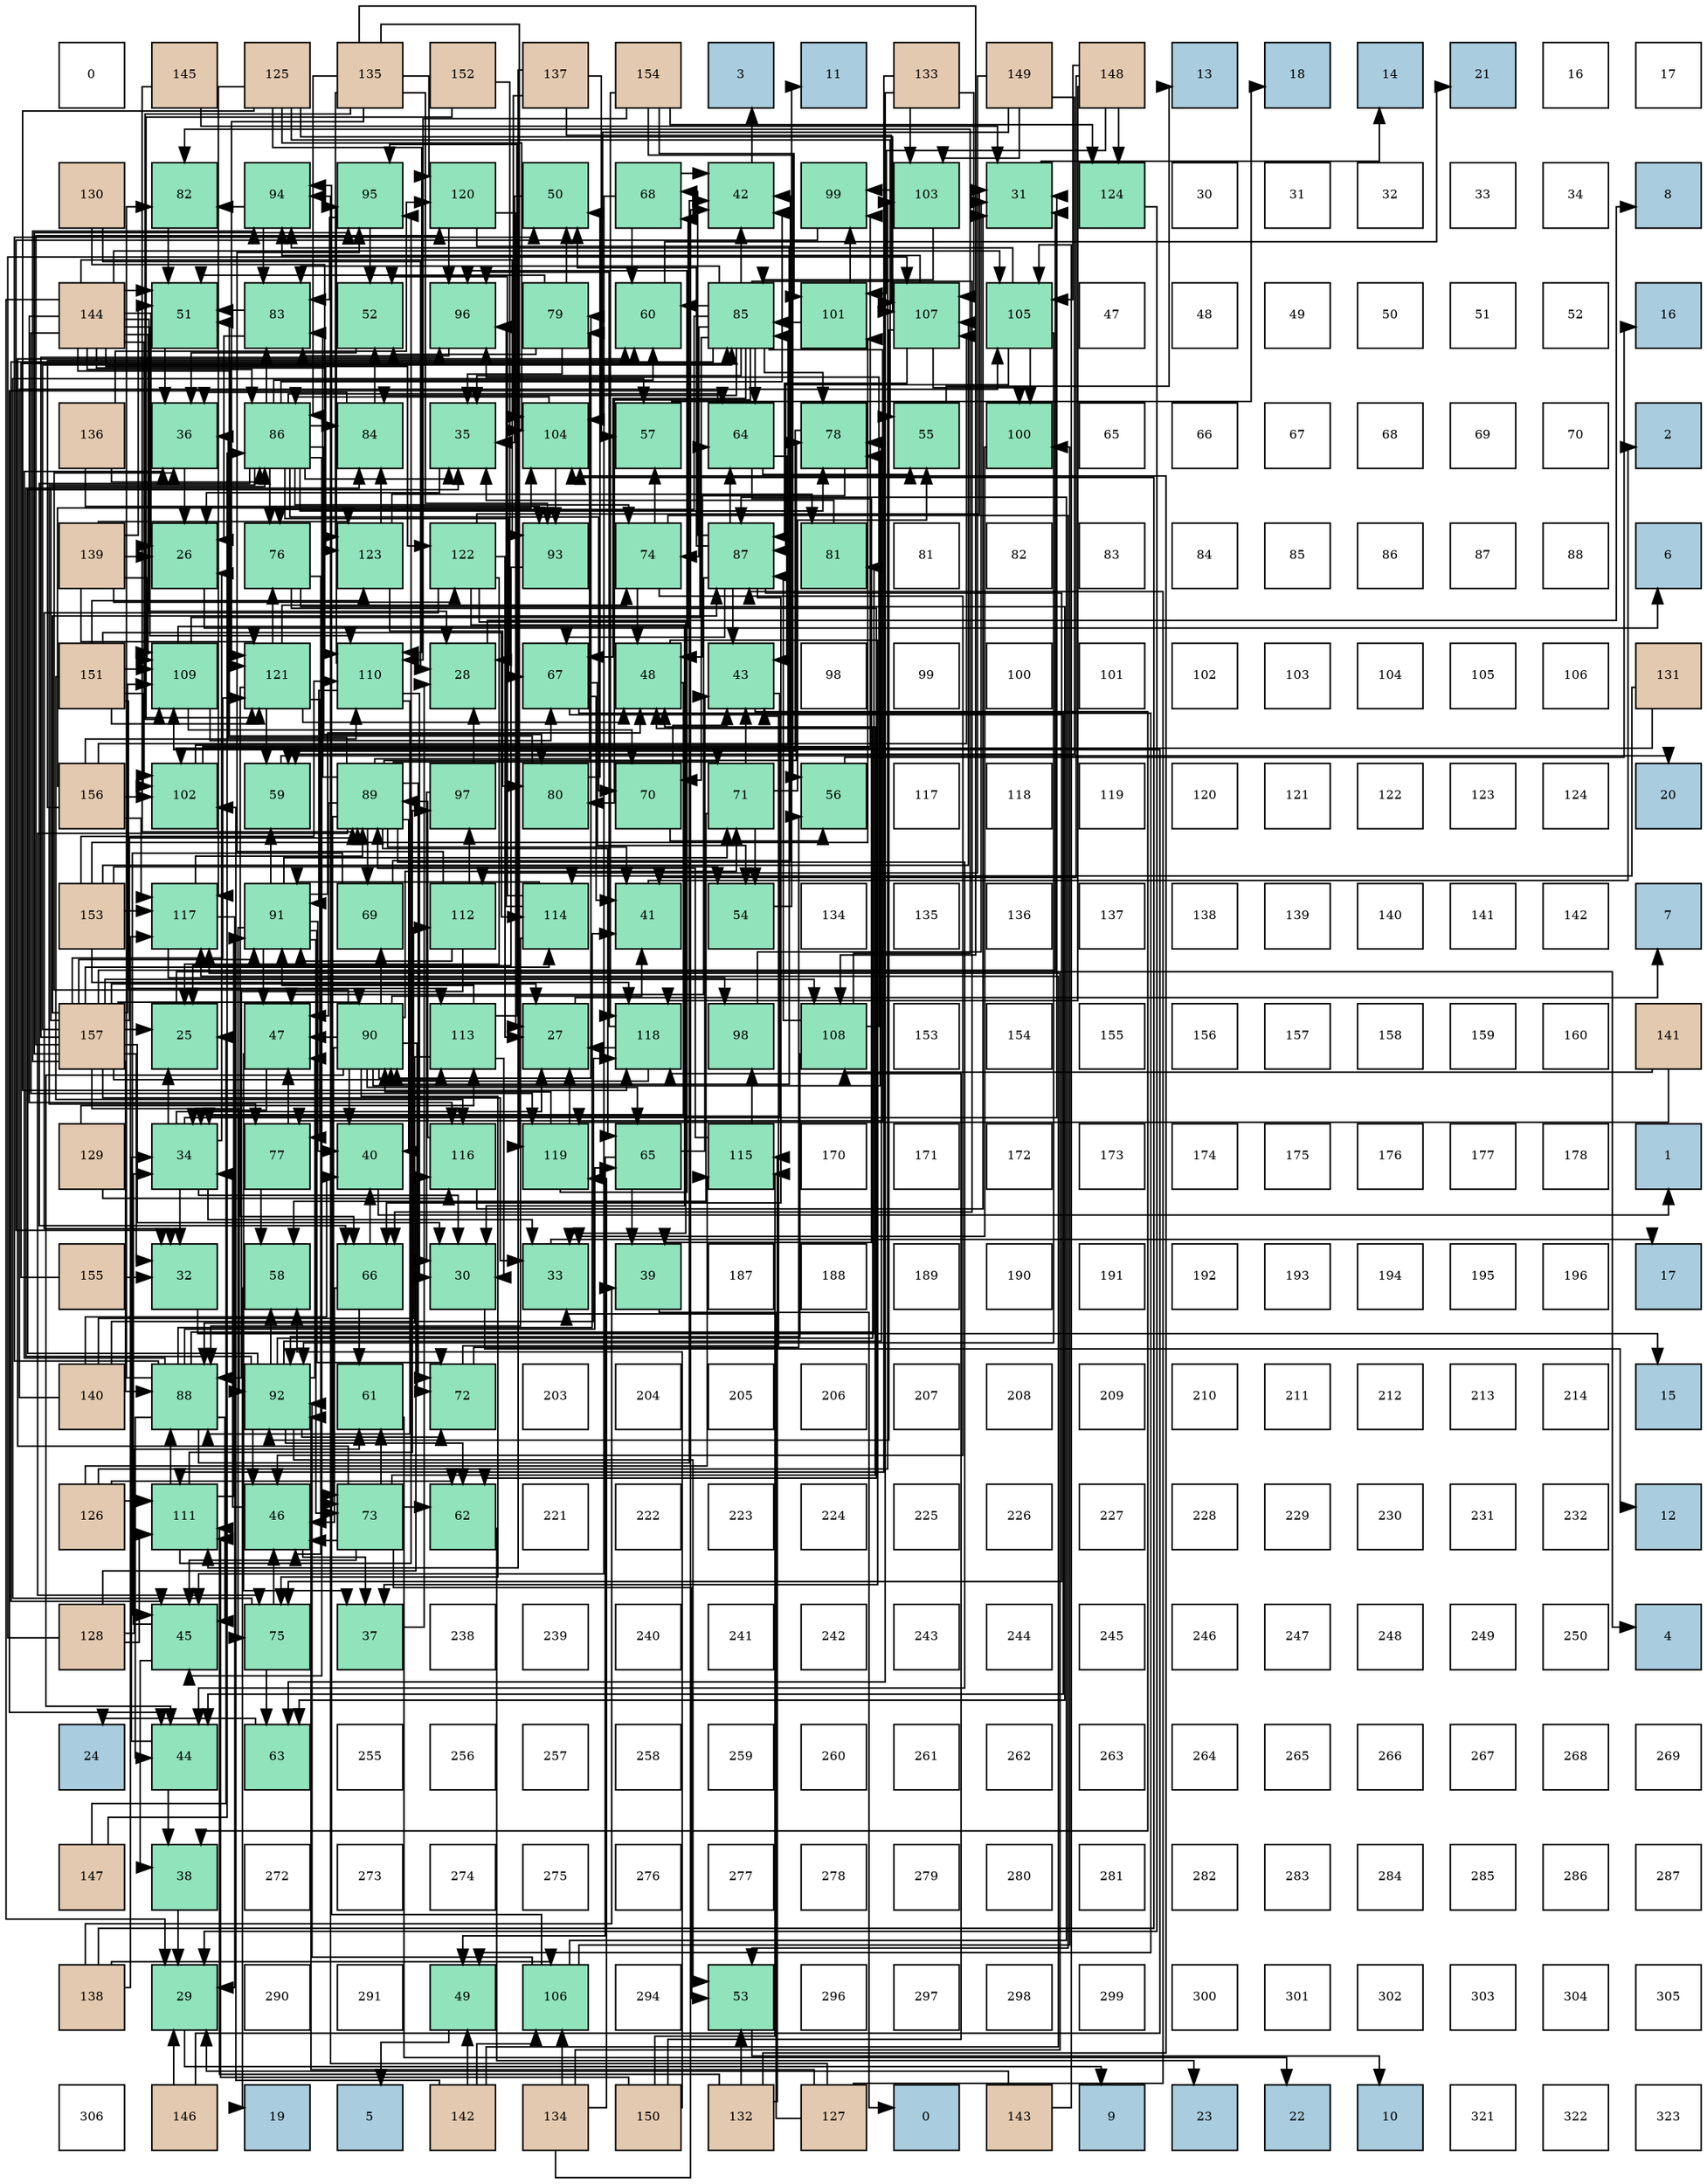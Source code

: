 digraph layout{
 rankdir=TB;
 splines=ortho;
 node [style=filled shape=square fixedsize=true width=0.6];
0[label="0", fontsize=8, fillcolor="#ffffff"];
1[label="145", fontsize=8, fillcolor="#e3c9af"];
2[label="125", fontsize=8, fillcolor="#e3c9af"];
3[label="135", fontsize=8, fillcolor="#e3c9af"];
4[label="152", fontsize=8, fillcolor="#e3c9af"];
5[label="137", fontsize=8, fillcolor="#e3c9af"];
6[label="154", fontsize=8, fillcolor="#e3c9af"];
7[label="3", fontsize=8, fillcolor="#a9ccde"];
8[label="11", fontsize=8, fillcolor="#a9ccde"];
9[label="133", fontsize=8, fillcolor="#e3c9af"];
10[label="149", fontsize=8, fillcolor="#e3c9af"];
11[label="148", fontsize=8, fillcolor="#e3c9af"];
12[label="13", fontsize=8, fillcolor="#a9ccde"];
13[label="18", fontsize=8, fillcolor="#a9ccde"];
14[label="14", fontsize=8, fillcolor="#a9ccde"];
15[label="21", fontsize=8, fillcolor="#a9ccde"];
16[label="16", fontsize=8, fillcolor="#ffffff"];
17[label="17", fontsize=8, fillcolor="#ffffff"];
18[label="130", fontsize=8, fillcolor="#e3c9af"];
19[label="82", fontsize=8, fillcolor="#91e3bb"];
20[label="94", fontsize=8, fillcolor="#91e3bb"];
21[label="95", fontsize=8, fillcolor="#91e3bb"];
22[label="120", fontsize=8, fillcolor="#91e3bb"];
23[label="50", fontsize=8, fillcolor="#91e3bb"];
24[label="68", fontsize=8, fillcolor="#91e3bb"];
25[label="42", fontsize=8, fillcolor="#91e3bb"];
26[label="99", fontsize=8, fillcolor="#91e3bb"];
27[label="103", fontsize=8, fillcolor="#91e3bb"];
28[label="31", fontsize=8, fillcolor="#91e3bb"];
29[label="124", fontsize=8, fillcolor="#91e3bb"];
30[label="30", fontsize=8, fillcolor="#ffffff"];
31[label="31", fontsize=8, fillcolor="#ffffff"];
32[label="32", fontsize=8, fillcolor="#ffffff"];
33[label="33", fontsize=8, fillcolor="#ffffff"];
34[label="34", fontsize=8, fillcolor="#ffffff"];
35[label="8", fontsize=8, fillcolor="#a9ccde"];
36[label="144", fontsize=8, fillcolor="#e3c9af"];
37[label="51", fontsize=8, fillcolor="#91e3bb"];
38[label="83", fontsize=8, fillcolor="#91e3bb"];
39[label="52", fontsize=8, fillcolor="#91e3bb"];
40[label="96", fontsize=8, fillcolor="#91e3bb"];
41[label="79", fontsize=8, fillcolor="#91e3bb"];
42[label="60", fontsize=8, fillcolor="#91e3bb"];
43[label="85", fontsize=8, fillcolor="#91e3bb"];
44[label="101", fontsize=8, fillcolor="#91e3bb"];
45[label="107", fontsize=8, fillcolor="#91e3bb"];
46[label="105", fontsize=8, fillcolor="#91e3bb"];
47[label="47", fontsize=8, fillcolor="#ffffff"];
48[label="48", fontsize=8, fillcolor="#ffffff"];
49[label="49", fontsize=8, fillcolor="#ffffff"];
50[label="50", fontsize=8, fillcolor="#ffffff"];
51[label="51", fontsize=8, fillcolor="#ffffff"];
52[label="52", fontsize=8, fillcolor="#ffffff"];
53[label="16", fontsize=8, fillcolor="#a9ccde"];
54[label="136", fontsize=8, fillcolor="#e3c9af"];
55[label="36", fontsize=8, fillcolor="#91e3bb"];
56[label="86", fontsize=8, fillcolor="#91e3bb"];
57[label="84", fontsize=8, fillcolor="#91e3bb"];
58[label="35", fontsize=8, fillcolor="#91e3bb"];
59[label="104", fontsize=8, fillcolor="#91e3bb"];
60[label="57", fontsize=8, fillcolor="#91e3bb"];
61[label="64", fontsize=8, fillcolor="#91e3bb"];
62[label="78", fontsize=8, fillcolor="#91e3bb"];
63[label="55", fontsize=8, fillcolor="#91e3bb"];
64[label="100", fontsize=8, fillcolor="#91e3bb"];
65[label="65", fontsize=8, fillcolor="#ffffff"];
66[label="66", fontsize=8, fillcolor="#ffffff"];
67[label="67", fontsize=8, fillcolor="#ffffff"];
68[label="68", fontsize=8, fillcolor="#ffffff"];
69[label="69", fontsize=8, fillcolor="#ffffff"];
70[label="70", fontsize=8, fillcolor="#ffffff"];
71[label="2", fontsize=8, fillcolor="#a9ccde"];
72[label="139", fontsize=8, fillcolor="#e3c9af"];
73[label="26", fontsize=8, fillcolor="#91e3bb"];
74[label="76", fontsize=8, fillcolor="#91e3bb"];
75[label="123", fontsize=8, fillcolor="#91e3bb"];
76[label="122", fontsize=8, fillcolor="#91e3bb"];
77[label="93", fontsize=8, fillcolor="#91e3bb"];
78[label="74", fontsize=8, fillcolor="#91e3bb"];
79[label="87", fontsize=8, fillcolor="#91e3bb"];
80[label="81", fontsize=8, fillcolor="#91e3bb"];
81[label="81", fontsize=8, fillcolor="#ffffff"];
82[label="82", fontsize=8, fillcolor="#ffffff"];
83[label="83", fontsize=8, fillcolor="#ffffff"];
84[label="84", fontsize=8, fillcolor="#ffffff"];
85[label="85", fontsize=8, fillcolor="#ffffff"];
86[label="86", fontsize=8, fillcolor="#ffffff"];
87[label="87", fontsize=8, fillcolor="#ffffff"];
88[label="88", fontsize=8, fillcolor="#ffffff"];
89[label="6", fontsize=8, fillcolor="#a9ccde"];
90[label="151", fontsize=8, fillcolor="#e3c9af"];
91[label="109", fontsize=8, fillcolor="#91e3bb"];
92[label="121", fontsize=8, fillcolor="#91e3bb"];
93[label="110", fontsize=8, fillcolor="#91e3bb"];
94[label="28", fontsize=8, fillcolor="#91e3bb"];
95[label="67", fontsize=8, fillcolor="#91e3bb"];
96[label="48", fontsize=8, fillcolor="#91e3bb"];
97[label="43", fontsize=8, fillcolor="#91e3bb"];
98[label="98", fontsize=8, fillcolor="#ffffff"];
99[label="99", fontsize=8, fillcolor="#ffffff"];
100[label="100", fontsize=8, fillcolor="#ffffff"];
101[label="101", fontsize=8, fillcolor="#ffffff"];
102[label="102", fontsize=8, fillcolor="#ffffff"];
103[label="103", fontsize=8, fillcolor="#ffffff"];
104[label="104", fontsize=8, fillcolor="#ffffff"];
105[label="105", fontsize=8, fillcolor="#ffffff"];
106[label="106", fontsize=8, fillcolor="#ffffff"];
107[label="131", fontsize=8, fillcolor="#e3c9af"];
108[label="156", fontsize=8, fillcolor="#e3c9af"];
109[label="102", fontsize=8, fillcolor="#91e3bb"];
110[label="59", fontsize=8, fillcolor="#91e3bb"];
111[label="89", fontsize=8, fillcolor="#91e3bb"];
112[label="97", fontsize=8, fillcolor="#91e3bb"];
113[label="80", fontsize=8, fillcolor="#91e3bb"];
114[label="70", fontsize=8, fillcolor="#91e3bb"];
115[label="71", fontsize=8, fillcolor="#91e3bb"];
116[label="56", fontsize=8, fillcolor="#91e3bb"];
117[label="117", fontsize=8, fillcolor="#ffffff"];
118[label="118", fontsize=8, fillcolor="#ffffff"];
119[label="119", fontsize=8, fillcolor="#ffffff"];
120[label="120", fontsize=8, fillcolor="#ffffff"];
121[label="121", fontsize=8, fillcolor="#ffffff"];
122[label="122", fontsize=8, fillcolor="#ffffff"];
123[label="123", fontsize=8, fillcolor="#ffffff"];
124[label="124", fontsize=8, fillcolor="#ffffff"];
125[label="20", fontsize=8, fillcolor="#a9ccde"];
126[label="153", fontsize=8, fillcolor="#e3c9af"];
127[label="117", fontsize=8, fillcolor="#91e3bb"];
128[label="91", fontsize=8, fillcolor="#91e3bb"];
129[label="69", fontsize=8, fillcolor="#91e3bb"];
130[label="112", fontsize=8, fillcolor="#91e3bb"];
131[label="114", fontsize=8, fillcolor="#91e3bb"];
132[label="41", fontsize=8, fillcolor="#91e3bb"];
133[label="54", fontsize=8, fillcolor="#91e3bb"];
134[label="134", fontsize=8, fillcolor="#ffffff"];
135[label="135", fontsize=8, fillcolor="#ffffff"];
136[label="136", fontsize=8, fillcolor="#ffffff"];
137[label="137", fontsize=8, fillcolor="#ffffff"];
138[label="138", fontsize=8, fillcolor="#ffffff"];
139[label="139", fontsize=8, fillcolor="#ffffff"];
140[label="140", fontsize=8, fillcolor="#ffffff"];
141[label="141", fontsize=8, fillcolor="#ffffff"];
142[label="142", fontsize=8, fillcolor="#ffffff"];
143[label="7", fontsize=8, fillcolor="#a9ccde"];
144[label="157", fontsize=8, fillcolor="#e3c9af"];
145[label="25", fontsize=8, fillcolor="#91e3bb"];
146[label="47", fontsize=8, fillcolor="#91e3bb"];
147[label="90", fontsize=8, fillcolor="#91e3bb"];
148[label="113", fontsize=8, fillcolor="#91e3bb"];
149[label="27", fontsize=8, fillcolor="#91e3bb"];
150[label="118", fontsize=8, fillcolor="#91e3bb"];
151[label="98", fontsize=8, fillcolor="#91e3bb"];
152[label="108", fontsize=8, fillcolor="#91e3bb"];
153[label="153", fontsize=8, fillcolor="#ffffff"];
154[label="154", fontsize=8, fillcolor="#ffffff"];
155[label="155", fontsize=8, fillcolor="#ffffff"];
156[label="156", fontsize=8, fillcolor="#ffffff"];
157[label="157", fontsize=8, fillcolor="#ffffff"];
158[label="158", fontsize=8, fillcolor="#ffffff"];
159[label="159", fontsize=8, fillcolor="#ffffff"];
160[label="160", fontsize=8, fillcolor="#ffffff"];
161[label="141", fontsize=8, fillcolor="#e3c9af"];
162[label="129", fontsize=8, fillcolor="#e3c9af"];
163[label="34", fontsize=8, fillcolor="#91e3bb"];
164[label="77", fontsize=8, fillcolor="#91e3bb"];
165[label="40", fontsize=8, fillcolor="#91e3bb"];
166[label="116", fontsize=8, fillcolor="#91e3bb"];
167[label="119", fontsize=8, fillcolor="#91e3bb"];
168[label="65", fontsize=8, fillcolor="#91e3bb"];
169[label="115", fontsize=8, fillcolor="#91e3bb"];
170[label="170", fontsize=8, fillcolor="#ffffff"];
171[label="171", fontsize=8, fillcolor="#ffffff"];
172[label="172", fontsize=8, fillcolor="#ffffff"];
173[label="173", fontsize=8, fillcolor="#ffffff"];
174[label="174", fontsize=8, fillcolor="#ffffff"];
175[label="175", fontsize=8, fillcolor="#ffffff"];
176[label="176", fontsize=8, fillcolor="#ffffff"];
177[label="177", fontsize=8, fillcolor="#ffffff"];
178[label="178", fontsize=8, fillcolor="#ffffff"];
179[label="1", fontsize=8, fillcolor="#a9ccde"];
180[label="155", fontsize=8, fillcolor="#e3c9af"];
181[label="32", fontsize=8, fillcolor="#91e3bb"];
182[label="58", fontsize=8, fillcolor="#91e3bb"];
183[label="66", fontsize=8, fillcolor="#91e3bb"];
184[label="30", fontsize=8, fillcolor="#91e3bb"];
185[label="33", fontsize=8, fillcolor="#91e3bb"];
186[label="39", fontsize=8, fillcolor="#91e3bb"];
187[label="187", fontsize=8, fillcolor="#ffffff"];
188[label="188", fontsize=8, fillcolor="#ffffff"];
189[label="189", fontsize=8, fillcolor="#ffffff"];
190[label="190", fontsize=8, fillcolor="#ffffff"];
191[label="191", fontsize=8, fillcolor="#ffffff"];
192[label="192", fontsize=8, fillcolor="#ffffff"];
193[label="193", fontsize=8, fillcolor="#ffffff"];
194[label="194", fontsize=8, fillcolor="#ffffff"];
195[label="195", fontsize=8, fillcolor="#ffffff"];
196[label="196", fontsize=8, fillcolor="#ffffff"];
197[label="17", fontsize=8, fillcolor="#a9ccde"];
198[label="140", fontsize=8, fillcolor="#e3c9af"];
199[label="88", fontsize=8, fillcolor="#91e3bb"];
200[label="92", fontsize=8, fillcolor="#91e3bb"];
201[label="61", fontsize=8, fillcolor="#91e3bb"];
202[label="72", fontsize=8, fillcolor="#91e3bb"];
203[label="203", fontsize=8, fillcolor="#ffffff"];
204[label="204", fontsize=8, fillcolor="#ffffff"];
205[label="205", fontsize=8, fillcolor="#ffffff"];
206[label="206", fontsize=8, fillcolor="#ffffff"];
207[label="207", fontsize=8, fillcolor="#ffffff"];
208[label="208", fontsize=8, fillcolor="#ffffff"];
209[label="209", fontsize=8, fillcolor="#ffffff"];
210[label="210", fontsize=8, fillcolor="#ffffff"];
211[label="211", fontsize=8, fillcolor="#ffffff"];
212[label="212", fontsize=8, fillcolor="#ffffff"];
213[label="213", fontsize=8, fillcolor="#ffffff"];
214[label="214", fontsize=8, fillcolor="#ffffff"];
215[label="15", fontsize=8, fillcolor="#a9ccde"];
216[label="126", fontsize=8, fillcolor="#e3c9af"];
217[label="111", fontsize=8, fillcolor="#91e3bb"];
218[label="46", fontsize=8, fillcolor="#91e3bb"];
219[label="73", fontsize=8, fillcolor="#91e3bb"];
220[label="62", fontsize=8, fillcolor="#91e3bb"];
221[label="221", fontsize=8, fillcolor="#ffffff"];
222[label="222", fontsize=8, fillcolor="#ffffff"];
223[label="223", fontsize=8, fillcolor="#ffffff"];
224[label="224", fontsize=8, fillcolor="#ffffff"];
225[label="225", fontsize=8, fillcolor="#ffffff"];
226[label="226", fontsize=8, fillcolor="#ffffff"];
227[label="227", fontsize=8, fillcolor="#ffffff"];
228[label="228", fontsize=8, fillcolor="#ffffff"];
229[label="229", fontsize=8, fillcolor="#ffffff"];
230[label="230", fontsize=8, fillcolor="#ffffff"];
231[label="231", fontsize=8, fillcolor="#ffffff"];
232[label="232", fontsize=8, fillcolor="#ffffff"];
233[label="12", fontsize=8, fillcolor="#a9ccde"];
234[label="128", fontsize=8, fillcolor="#e3c9af"];
235[label="45", fontsize=8, fillcolor="#91e3bb"];
236[label="75", fontsize=8, fillcolor="#91e3bb"];
237[label="37", fontsize=8, fillcolor="#91e3bb"];
238[label="238", fontsize=8, fillcolor="#ffffff"];
239[label="239", fontsize=8, fillcolor="#ffffff"];
240[label="240", fontsize=8, fillcolor="#ffffff"];
241[label="241", fontsize=8, fillcolor="#ffffff"];
242[label="242", fontsize=8, fillcolor="#ffffff"];
243[label="243", fontsize=8, fillcolor="#ffffff"];
244[label="244", fontsize=8, fillcolor="#ffffff"];
245[label="245", fontsize=8, fillcolor="#ffffff"];
246[label="246", fontsize=8, fillcolor="#ffffff"];
247[label="247", fontsize=8, fillcolor="#ffffff"];
248[label="248", fontsize=8, fillcolor="#ffffff"];
249[label="249", fontsize=8, fillcolor="#ffffff"];
250[label="250", fontsize=8, fillcolor="#ffffff"];
251[label="4", fontsize=8, fillcolor="#a9ccde"];
252[label="24", fontsize=8, fillcolor="#a9ccde"];
253[label="44", fontsize=8, fillcolor="#91e3bb"];
254[label="63", fontsize=8, fillcolor="#91e3bb"];
255[label="255", fontsize=8, fillcolor="#ffffff"];
256[label="256", fontsize=8, fillcolor="#ffffff"];
257[label="257", fontsize=8, fillcolor="#ffffff"];
258[label="258", fontsize=8, fillcolor="#ffffff"];
259[label="259", fontsize=8, fillcolor="#ffffff"];
260[label="260", fontsize=8, fillcolor="#ffffff"];
261[label="261", fontsize=8, fillcolor="#ffffff"];
262[label="262", fontsize=8, fillcolor="#ffffff"];
263[label="263", fontsize=8, fillcolor="#ffffff"];
264[label="264", fontsize=8, fillcolor="#ffffff"];
265[label="265", fontsize=8, fillcolor="#ffffff"];
266[label="266", fontsize=8, fillcolor="#ffffff"];
267[label="267", fontsize=8, fillcolor="#ffffff"];
268[label="268", fontsize=8, fillcolor="#ffffff"];
269[label="269", fontsize=8, fillcolor="#ffffff"];
270[label="147", fontsize=8, fillcolor="#e3c9af"];
271[label="38", fontsize=8, fillcolor="#91e3bb"];
272[label="272", fontsize=8, fillcolor="#ffffff"];
273[label="273", fontsize=8, fillcolor="#ffffff"];
274[label="274", fontsize=8, fillcolor="#ffffff"];
275[label="275", fontsize=8, fillcolor="#ffffff"];
276[label="276", fontsize=8, fillcolor="#ffffff"];
277[label="277", fontsize=8, fillcolor="#ffffff"];
278[label="278", fontsize=8, fillcolor="#ffffff"];
279[label="279", fontsize=8, fillcolor="#ffffff"];
280[label="280", fontsize=8, fillcolor="#ffffff"];
281[label="281", fontsize=8, fillcolor="#ffffff"];
282[label="282", fontsize=8, fillcolor="#ffffff"];
283[label="283", fontsize=8, fillcolor="#ffffff"];
284[label="284", fontsize=8, fillcolor="#ffffff"];
285[label="285", fontsize=8, fillcolor="#ffffff"];
286[label="286", fontsize=8, fillcolor="#ffffff"];
287[label="287", fontsize=8, fillcolor="#ffffff"];
288[label="138", fontsize=8, fillcolor="#e3c9af"];
289[label="29", fontsize=8, fillcolor="#91e3bb"];
290[label="290", fontsize=8, fillcolor="#ffffff"];
291[label="291", fontsize=8, fillcolor="#ffffff"];
292[label="49", fontsize=8, fillcolor="#91e3bb"];
293[label="106", fontsize=8, fillcolor="#91e3bb"];
294[label="294", fontsize=8, fillcolor="#ffffff"];
295[label="53", fontsize=8, fillcolor="#91e3bb"];
296[label="296", fontsize=8, fillcolor="#ffffff"];
297[label="297", fontsize=8, fillcolor="#ffffff"];
298[label="298", fontsize=8, fillcolor="#ffffff"];
299[label="299", fontsize=8, fillcolor="#ffffff"];
300[label="300", fontsize=8, fillcolor="#ffffff"];
301[label="301", fontsize=8, fillcolor="#ffffff"];
302[label="302", fontsize=8, fillcolor="#ffffff"];
303[label="303", fontsize=8, fillcolor="#ffffff"];
304[label="304", fontsize=8, fillcolor="#ffffff"];
305[label="305", fontsize=8, fillcolor="#ffffff"];
306[label="306", fontsize=8, fillcolor="#ffffff"];
307[label="146", fontsize=8, fillcolor="#e3c9af"];
308[label="19", fontsize=8, fillcolor="#a9ccde"];
309[label="5", fontsize=8, fillcolor="#a9ccde"];
310[label="142", fontsize=8, fillcolor="#e3c9af"];
311[label="134", fontsize=8, fillcolor="#e3c9af"];
312[label="150", fontsize=8, fillcolor="#e3c9af"];
313[label="132", fontsize=8, fillcolor="#e3c9af"];
314[label="127", fontsize=8, fillcolor="#e3c9af"];
315[label="0", fontsize=8, fillcolor="#a9ccde"];
316[label="143", fontsize=8, fillcolor="#e3c9af"];
317[label="9", fontsize=8, fillcolor="#a9ccde"];
318[label="23", fontsize=8, fillcolor="#a9ccde"];
319[label="22", fontsize=8, fillcolor="#a9ccde"];
320[label="10", fontsize=8, fillcolor="#a9ccde"];
321[label="321", fontsize=8, fillcolor="#ffffff"];
322[label="322", fontsize=8, fillcolor="#ffffff"];
323[label="323", fontsize=8, fillcolor="#ffffff"];
edge [constraint=false, style=vis];145 -> 251;
73 -> 89;
149 -> 143;
94 -> 35;
289 -> 317;
184 -> 233;
28 -> 14;
181 -> 215;
185 -> 197;
163 -> 145;
163 -> 73;
163 -> 149;
163 -> 184;
163 -> 28;
163 -> 181;
163 -> 185;
58 -> 73;
55 -> 73;
237 -> 94;
271 -> 289;
186 -> 315;
165 -> 179;
132 -> 71;
25 -> 7;
97 -> 163;
97 -> 271;
253 -> 163;
253 -> 271;
235 -> 163;
235 -> 271;
218 -> 163;
218 -> 237;
146 -> 163;
146 -> 237;
96 -> 163;
96 -> 237;
292 -> 309;
23 -> 58;
37 -> 55;
39 -> 55;
295 -> 320;
133 -> 8;
63 -> 12;
116 -> 53;
60 -> 13;
182 -> 308;
110 -> 125;
42 -> 15;
201 -> 319;
220 -> 318;
254 -> 252;
61 -> 186;
61 -> 97;
61 -> 253;
61 -> 63;
168 -> 186;
168 -> 97;
168 -> 292;
183 -> 165;
183 -> 218;
183 -> 201;
95 -> 132;
95 -> 253;
95 -> 292;
95 -> 133;
24 -> 25;
24 -> 235;
24 -> 42;
129 -> 25;
129 -> 235;
114 -> 97;
114 -> 116;
115 -> 97;
115 -> 133;
115 -> 63;
115 -> 182;
202 -> 97;
202 -> 116;
219 -> 235;
219 -> 218;
219 -> 96;
219 -> 295;
219 -> 42;
219 -> 201;
219 -> 220;
78 -> 218;
78 -> 96;
78 -> 295;
78 -> 60;
236 -> 218;
236 -> 60;
236 -> 254;
74 -> 218;
74 -> 220;
74 -> 254;
164 -> 146;
164 -> 182;
62 -> 96;
62 -> 110;
41 -> 58;
41 -> 23;
41 -> 37;
41 -> 39;
113 -> 23;
113 -> 37;
80 -> 58;
19 -> 37;
38 -> 73;
38 -> 37;
57 -> 55;
57 -> 39;
43 -> 58;
43 -> 25;
43 -> 235;
43 -> 42;
43 -> 61;
43 -> 183;
43 -> 95;
43 -> 114;
43 -> 78;
43 -> 74;
43 -> 164;
43 -> 62;
43 -> 113;
43 -> 38;
43 -> 57;
56 -> 58;
56 -> 25;
56 -> 235;
56 -> 42;
56 -> 61;
56 -> 183;
56 -> 95;
56 -> 114;
56 -> 78;
56 -> 74;
56 -> 164;
56 -> 62;
56 -> 113;
56 -> 38;
56 -> 57;
79 -> 97;
79 -> 146;
79 -> 23;
79 -> 61;
79 -> 183;
79 -> 95;
79 -> 24;
79 -> 236;
199 -> 55;
199 -> 132;
199 -> 25;
199 -> 253;
199 -> 235;
199 -> 23;
199 -> 168;
199 -> 80;
199 -> 19;
111 -> 55;
111 -> 165;
111 -> 132;
111 -> 253;
111 -> 146;
111 -> 168;
111 -> 129;
111 -> 115;
111 -> 202;
111 -> 219;
111 -> 236;
111 -> 62;
111 -> 41;
111 -> 38;
147 -> 55;
147 -> 165;
147 -> 132;
147 -> 253;
147 -> 146;
147 -> 168;
147 -> 129;
147 -> 115;
147 -> 202;
147 -> 219;
147 -> 236;
147 -> 62;
147 -> 41;
128 -> 165;
128 -> 146;
128 -> 96;
128 -> 110;
128 -> 115;
128 -> 202;
128 -> 219;
128 -> 236;
200 -> 58;
200 -> 218;
200 -> 146;
200 -> 96;
200 -> 295;
200 -> 182;
200 -> 220;
200 -> 202;
200 -> 62;
200 -> 57;
77 -> 145;
20 -> 19;
20 -> 38;
21 -> 39;
21 -> 38;
40 -> 38;
112 -> 94;
112 -> 184;
151 -> 28;
26 -> 181;
64 -> 185;
44 -> 43;
44 -> 26;
109 -> 43;
109 -> 26;
27 -> 43;
27 -> 26;
59 -> 56;
59 -> 77;
46 -> 79;
46 -> 200;
46 -> 20;
46 -> 64;
293 -> 79;
293 -> 200;
293 -> 20;
293 -> 64;
45 -> 79;
45 -> 200;
45 -> 20;
45 -> 64;
152 -> 19;
152 -> 79;
152 -> 200;
152 -> 40;
91 -> 61;
91 -> 95;
91 -> 24;
91 -> 114;
93 -> 184;
93 -> 199;
93 -> 128;
93 -> 21;
217 -> 199;
217 -> 128;
217 -> 21;
217 -> 112;
130 -> 199;
130 -> 128;
130 -> 21;
130 -> 112;
148 -> 184;
148 -> 199;
148 -> 128;
148 -> 21;
131 -> 39;
131 -> 199;
131 -> 128;
131 -> 40;
169 -> 111;
169 -> 151;
166 -> 28;
166 -> 111;
127 -> 289;
127 -> 111;
127 -> 151;
150 -> 149;
150 -> 147;
150 -> 40;
167 -> 149;
167 -> 147;
167 -> 40;
22 -> 149;
22 -> 147;
22 -> 40;
92 -> 96;
92 -> 110;
92 -> 183;
92 -> 78;
92 -> 74;
92 -> 164;
76 -> 145;
76 -> 149;
76 -> 184;
76 -> 28;
76 -> 181;
76 -> 185;
75 -> 113;
75 -> 80;
75 -> 57;
29 -> 289;
2 -> 63;
2 -> 59;
2 -> 45;
2 -> 93;
2 -> 127;
2 -> 150;
216 -> 220;
216 -> 27;
216 -> 217;
216 -> 169;
314 -> 185;
314 -> 79;
314 -> 200;
314 -> 20;
234 -> 201;
234 -> 45;
234 -> 217;
234 -> 166;
162 -> 148;
162 -> 166;
18 -> 94;
18 -> 93;
107 -> 109;
107 -> 131;
313 -> 295;
313 -> 59;
313 -> 217;
313 -> 169;
9 -> 254;
9 -> 27;
9 -> 45;
9 -> 217;
311 -> 25;
311 -> 293;
311 -> 127;
311 -> 167;
3 -> 56;
3 -> 77;
3 -> 152;
3 -> 91;
3 -> 167;
3 -> 22;
3 -> 92;
3 -> 75;
54 -> 56;
54 -> 77;
54 -> 22;
5 -> 60;
5 -> 59;
5 -> 45;
5 -> 217;
288 -> 186;
288 -> 59;
288 -> 293;
288 -> 127;
72 -> 73;
72 -> 37;
72 -> 91;
72 -> 92;
72 -> 76;
72 -> 75;
198 -> 165;
198 -> 46;
198 -> 130;
198 -> 150;
161 -> 152;
161 -> 167;
310 -> 292;
310 -> 109;
310 -> 293;
310 -> 127;
316 -> 289;
316 -> 46;
36 -> 73;
36 -> 94;
36 -> 289;
36 -> 37;
36 -> 56;
36 -> 77;
36 -> 109;
36 -> 46;
36 -> 91;
36 -> 93;
36 -> 166;
36 -> 167;
36 -> 92;
36 -> 76;
36 -> 75;
1 -> 28;
1 -> 111;
307 -> 289;
307 -> 91;
270 -> 145;
270 -> 56;
11 -> 132;
11 -> 44;
11 -> 46;
11 -> 150;
11 -> 29;
10 -> 110;
10 -> 27;
10 -> 59;
10 -> 130;
312 -> 182;
312 -> 217;
312 -> 169;
312 -> 150;
90 -> 109;
90 -> 91;
90 -> 148;
90 -> 131;
90 -> 166;
90 -> 92;
90 -> 75;
4 -> 94;
4 -> 92;
126 -> 133;
126 -> 44;
126 -> 45;
126 -> 93;
126 -> 127;
126 -> 150;
6 -> 116;
6 -> 44;
6 -> 93;
6 -> 150;
6 -> 29;
180 -> 181;
180 -> 43;
108 -> 42;
108 -> 109;
108 -> 59;
108 -> 45;
108 -> 93;
108 -> 127;
144 -> 145;
144 -> 149;
144 -> 184;
144 -> 28;
144 -> 181;
144 -> 185;
144 -> 43;
144 -> 56;
144 -> 79;
144 -> 199;
144 -> 111;
144 -> 147;
144 -> 128;
144 -> 200;
144 -> 20;
144 -> 21;
144 -> 40;
144 -> 152;
144 -> 91;
144 -> 148;
144 -> 131;
144 -> 22;
144 -> 92;
edge [constraint=true, style=invis];
0 -> 18 -> 36 -> 54 -> 72 -> 90 -> 108 -> 126 -> 144 -> 162 -> 180 -> 198 -> 216 -> 234 -> 252 -> 270 -> 288 -> 306;
1 -> 19 -> 37 -> 55 -> 73 -> 91 -> 109 -> 127 -> 145 -> 163 -> 181 -> 199 -> 217 -> 235 -> 253 -> 271 -> 289 -> 307;
2 -> 20 -> 38 -> 56 -> 74 -> 92 -> 110 -> 128 -> 146 -> 164 -> 182 -> 200 -> 218 -> 236 -> 254 -> 272 -> 290 -> 308;
3 -> 21 -> 39 -> 57 -> 75 -> 93 -> 111 -> 129 -> 147 -> 165 -> 183 -> 201 -> 219 -> 237 -> 255 -> 273 -> 291 -> 309;
4 -> 22 -> 40 -> 58 -> 76 -> 94 -> 112 -> 130 -> 148 -> 166 -> 184 -> 202 -> 220 -> 238 -> 256 -> 274 -> 292 -> 310;
5 -> 23 -> 41 -> 59 -> 77 -> 95 -> 113 -> 131 -> 149 -> 167 -> 185 -> 203 -> 221 -> 239 -> 257 -> 275 -> 293 -> 311;
6 -> 24 -> 42 -> 60 -> 78 -> 96 -> 114 -> 132 -> 150 -> 168 -> 186 -> 204 -> 222 -> 240 -> 258 -> 276 -> 294 -> 312;
7 -> 25 -> 43 -> 61 -> 79 -> 97 -> 115 -> 133 -> 151 -> 169 -> 187 -> 205 -> 223 -> 241 -> 259 -> 277 -> 295 -> 313;
8 -> 26 -> 44 -> 62 -> 80 -> 98 -> 116 -> 134 -> 152 -> 170 -> 188 -> 206 -> 224 -> 242 -> 260 -> 278 -> 296 -> 314;
9 -> 27 -> 45 -> 63 -> 81 -> 99 -> 117 -> 135 -> 153 -> 171 -> 189 -> 207 -> 225 -> 243 -> 261 -> 279 -> 297 -> 315;
10 -> 28 -> 46 -> 64 -> 82 -> 100 -> 118 -> 136 -> 154 -> 172 -> 190 -> 208 -> 226 -> 244 -> 262 -> 280 -> 298 -> 316;
11 -> 29 -> 47 -> 65 -> 83 -> 101 -> 119 -> 137 -> 155 -> 173 -> 191 -> 209 -> 227 -> 245 -> 263 -> 281 -> 299 -> 317;
12 -> 30 -> 48 -> 66 -> 84 -> 102 -> 120 -> 138 -> 156 -> 174 -> 192 -> 210 -> 228 -> 246 -> 264 -> 282 -> 300 -> 318;
13 -> 31 -> 49 -> 67 -> 85 -> 103 -> 121 -> 139 -> 157 -> 175 -> 193 -> 211 -> 229 -> 247 -> 265 -> 283 -> 301 -> 319;
14 -> 32 -> 50 -> 68 -> 86 -> 104 -> 122 -> 140 -> 158 -> 176 -> 194 -> 212 -> 230 -> 248 -> 266 -> 284 -> 302 -> 320;
15 -> 33 -> 51 -> 69 -> 87 -> 105 -> 123 -> 141 -> 159 -> 177 -> 195 -> 213 -> 231 -> 249 -> 267 -> 285 -> 303 -> 321;
16 -> 34 -> 52 -> 70 -> 88 -> 106 -> 124 -> 142 -> 160 -> 178 -> 196 -> 214 -> 232 -> 250 -> 268 -> 286 -> 304 -> 322;
17 -> 35 -> 53 -> 71 -> 89 -> 107 -> 125 -> 143 -> 161 -> 179 -> 197 -> 215 -> 233 -> 251 -> 269 -> 287 -> 305 -> 323;
rank = same {0 -> 1 -> 2 -> 3 -> 4 -> 5 -> 6 -> 7 -> 8 -> 9 -> 10 -> 11 -> 12 -> 13 -> 14 -> 15 -> 16 -> 17};
rank = same {18 -> 19 -> 20 -> 21 -> 22 -> 23 -> 24 -> 25 -> 26 -> 27 -> 28 -> 29 -> 30 -> 31 -> 32 -> 33 -> 34 -> 35};
rank = same {36 -> 37 -> 38 -> 39 -> 40 -> 41 -> 42 -> 43 -> 44 -> 45 -> 46 -> 47 -> 48 -> 49 -> 50 -> 51 -> 52 -> 53};
rank = same {54 -> 55 -> 56 -> 57 -> 58 -> 59 -> 60 -> 61 -> 62 -> 63 -> 64 -> 65 -> 66 -> 67 -> 68 -> 69 -> 70 -> 71};
rank = same {72 -> 73 -> 74 -> 75 -> 76 -> 77 -> 78 -> 79 -> 80 -> 81 -> 82 -> 83 -> 84 -> 85 -> 86 -> 87 -> 88 -> 89};
rank = same {90 -> 91 -> 92 -> 93 -> 94 -> 95 -> 96 -> 97 -> 98 -> 99 -> 100 -> 101 -> 102 -> 103 -> 104 -> 105 -> 106 -> 107};
rank = same {108 -> 109 -> 110 -> 111 -> 112 -> 113 -> 114 -> 115 -> 116 -> 117 -> 118 -> 119 -> 120 -> 121 -> 122 -> 123 -> 124 -> 125};
rank = same {126 -> 127 -> 128 -> 129 -> 130 -> 131 -> 132 -> 133 -> 134 -> 135 -> 136 -> 137 -> 138 -> 139 -> 140 -> 141 -> 142 -> 143};
rank = same {144 -> 145 -> 146 -> 147 -> 148 -> 149 -> 150 -> 151 -> 152 -> 153 -> 154 -> 155 -> 156 -> 157 -> 158 -> 159 -> 160 -> 161};
rank = same {162 -> 163 -> 164 -> 165 -> 166 -> 167 -> 168 -> 169 -> 170 -> 171 -> 172 -> 173 -> 174 -> 175 -> 176 -> 177 -> 178 -> 179};
rank = same {180 -> 181 -> 182 -> 183 -> 184 -> 185 -> 186 -> 187 -> 188 -> 189 -> 190 -> 191 -> 192 -> 193 -> 194 -> 195 -> 196 -> 197};
rank = same {198 -> 199 -> 200 -> 201 -> 202 -> 203 -> 204 -> 205 -> 206 -> 207 -> 208 -> 209 -> 210 -> 211 -> 212 -> 213 -> 214 -> 215};
rank = same {216 -> 217 -> 218 -> 219 -> 220 -> 221 -> 222 -> 223 -> 224 -> 225 -> 226 -> 227 -> 228 -> 229 -> 230 -> 231 -> 232 -> 233};
rank = same {234 -> 235 -> 236 -> 237 -> 238 -> 239 -> 240 -> 241 -> 242 -> 243 -> 244 -> 245 -> 246 -> 247 -> 248 -> 249 -> 250 -> 251};
rank = same {252 -> 253 -> 254 -> 255 -> 256 -> 257 -> 258 -> 259 -> 260 -> 261 -> 262 -> 263 -> 264 -> 265 -> 266 -> 267 -> 268 -> 269};
rank = same {270 -> 271 -> 272 -> 273 -> 274 -> 275 -> 276 -> 277 -> 278 -> 279 -> 280 -> 281 -> 282 -> 283 -> 284 -> 285 -> 286 -> 287};
rank = same {288 -> 289 -> 290 -> 291 -> 292 -> 293 -> 294 -> 295 -> 296 -> 297 -> 298 -> 299 -> 300 -> 301 -> 302 -> 303 -> 304 -> 305};
rank = same {306 -> 307 -> 308 -> 309 -> 310 -> 311 -> 312 -> 313 -> 314 -> 315 -> 316 -> 317 -> 318 -> 319 -> 320 -> 321 -> 322 -> 323};
}